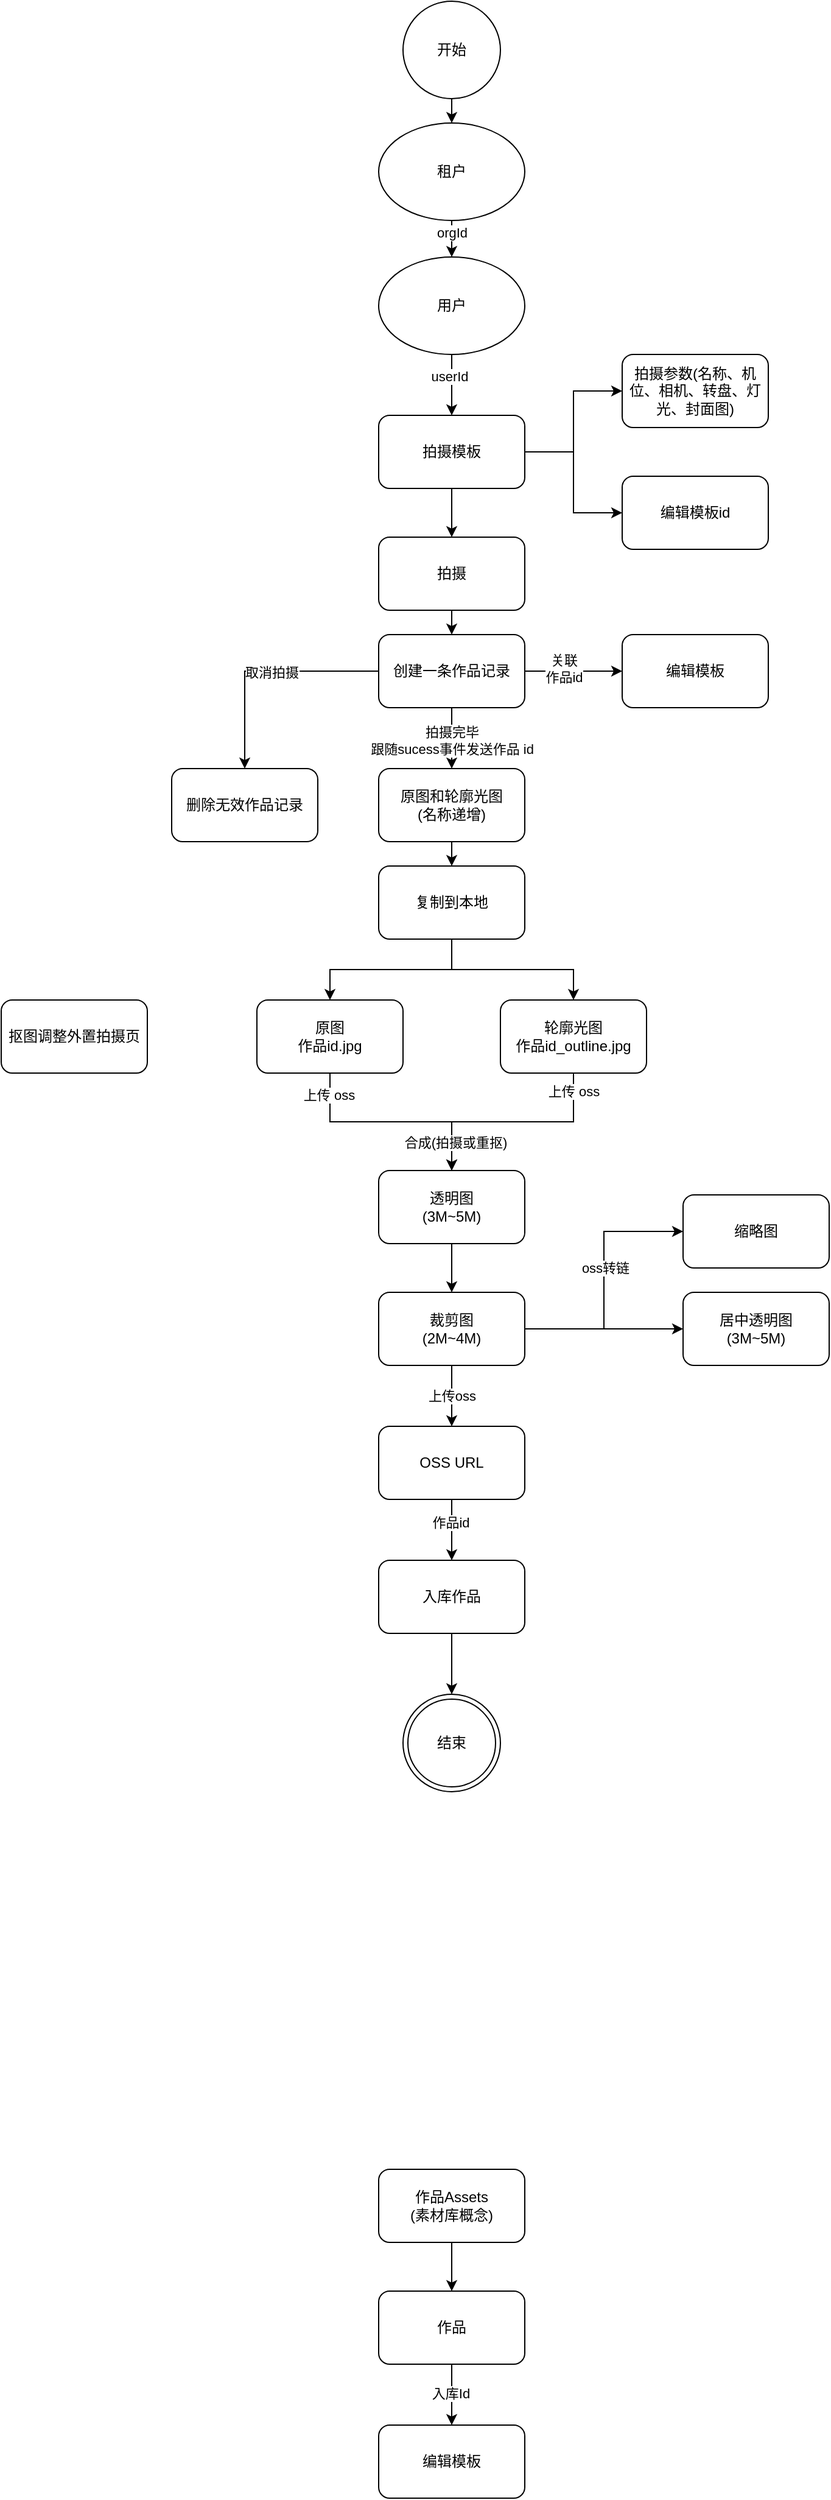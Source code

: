 <mxfile version="23.0.0" type="github">
  <diagram name="第 1 页" id="dVhiXrkavDNzJ9Teq-is">
    <mxGraphModel dx="1000" dy="1716" grid="1" gridSize="10" guides="1" tooltips="1" connect="1" arrows="1" fold="1" page="1" pageScale="1" pageWidth="827" pageHeight="1169" math="0" shadow="0">
      <root>
        <mxCell id="0" />
        <mxCell id="1" parent="0" />
        <mxCell id="-l8H5RLFeIkCA_Vw3FDA-64" style="edgeStyle=orthogonalEdgeStyle;rounded=0;orthogonalLoop=1;jettySize=auto;html=1;exitX=0.5;exitY=1;exitDx=0;exitDy=0;entryX=0.5;entryY=0;entryDx=0;entryDy=0;" edge="1" parent="1" source="-l8H5RLFeIkCA_Vw3FDA-3" target="-l8H5RLFeIkCA_Vw3FDA-63">
          <mxGeometry relative="1" as="geometry" />
        </mxCell>
        <mxCell id="-l8H5RLFeIkCA_Vw3FDA-3" value="开始" style="ellipse;whiteSpace=wrap;html=1;aspect=fixed;" vertex="1" parent="1">
          <mxGeometry x="360" y="-100" width="80" height="80" as="geometry" />
        </mxCell>
        <mxCell id="-l8H5RLFeIkCA_Vw3FDA-40" style="edgeStyle=orthogonalEdgeStyle;rounded=0;orthogonalLoop=1;jettySize=auto;html=1;exitX=1;exitY=0.5;exitDx=0;exitDy=0;entryX=0;entryY=0.5;entryDx=0;entryDy=0;" edge="1" parent="1" source="-l8H5RLFeIkCA_Vw3FDA-4" target="-l8H5RLFeIkCA_Vw3FDA-38">
          <mxGeometry relative="1" as="geometry" />
        </mxCell>
        <mxCell id="-l8H5RLFeIkCA_Vw3FDA-41" style="edgeStyle=orthogonalEdgeStyle;rounded=0;orthogonalLoop=1;jettySize=auto;html=1;" edge="1" parent="1" source="-l8H5RLFeIkCA_Vw3FDA-4" target="-l8H5RLFeIkCA_Vw3FDA-39">
          <mxGeometry relative="1" as="geometry" />
        </mxCell>
        <mxCell id="-l8H5RLFeIkCA_Vw3FDA-44" value="" style="edgeStyle=orthogonalEdgeStyle;rounded=0;orthogonalLoop=1;jettySize=auto;html=1;exitX=0.5;exitY=1;exitDx=0;exitDy=0;entryX=0.5;entryY=0;entryDx=0;entryDy=0;" edge="1" parent="1" source="-l8H5RLFeIkCA_Vw3FDA-4" target="-l8H5RLFeIkCA_Vw3FDA-43">
          <mxGeometry relative="1" as="geometry">
            <mxPoint as="offset" />
          </mxGeometry>
        </mxCell>
        <mxCell id="-l8H5RLFeIkCA_Vw3FDA-4" value="拍摄模板" style="rounded=1;whiteSpace=wrap;html=1;" vertex="1" parent="1">
          <mxGeometry x="340" y="240.0" width="120" height="60" as="geometry" />
        </mxCell>
        <mxCell id="-l8H5RLFeIkCA_Vw3FDA-21" style="edgeStyle=orthogonalEdgeStyle;rounded=0;orthogonalLoop=1;jettySize=auto;html=1;exitX=0.5;exitY=1;exitDx=0;exitDy=0;" edge="1" parent="1" source="-l8H5RLFeIkCA_Vw3FDA-7" target="-l8H5RLFeIkCA_Vw3FDA-8">
          <mxGeometry relative="1" as="geometry" />
        </mxCell>
        <mxCell id="-l8H5RLFeIkCA_Vw3FDA-23" style="edgeStyle=orthogonalEdgeStyle;rounded=0;orthogonalLoop=1;jettySize=auto;html=1;exitX=0.5;exitY=1;exitDx=0;exitDy=0;entryX=0.5;entryY=0;entryDx=0;entryDy=0;" edge="1" parent="1" source="-l8H5RLFeIkCA_Vw3FDA-7" target="-l8H5RLFeIkCA_Vw3FDA-20">
          <mxGeometry relative="1" as="geometry" />
        </mxCell>
        <mxCell id="-l8H5RLFeIkCA_Vw3FDA-7" value="复制到本地" style="rounded=1;whiteSpace=wrap;html=1;" vertex="1" parent="1">
          <mxGeometry x="340" y="610" width="120" height="60" as="geometry" />
        </mxCell>
        <mxCell id="-l8H5RLFeIkCA_Vw3FDA-113" style="edgeStyle=orthogonalEdgeStyle;rounded=0;orthogonalLoop=1;jettySize=auto;html=1;exitX=0.5;exitY=1;exitDx=0;exitDy=0;entryX=0.5;entryY=0;entryDx=0;entryDy=0;" edge="1" parent="1" source="-l8H5RLFeIkCA_Vw3FDA-8" target="-l8H5RLFeIkCA_Vw3FDA-107">
          <mxGeometry relative="1" as="geometry" />
        </mxCell>
        <mxCell id="-l8H5RLFeIkCA_Vw3FDA-121" value="上传 oss" style="edgeLabel;html=1;align=center;verticalAlign=middle;resizable=0;points=[];" vertex="1" connectable="0" parent="-l8H5RLFeIkCA_Vw3FDA-113">
          <mxGeometry x="-0.833" relative="1" as="geometry">
            <mxPoint as="offset" />
          </mxGeometry>
        </mxCell>
        <mxCell id="-l8H5RLFeIkCA_Vw3FDA-8" value="轮廓光图&lt;br&gt;作品id_outline.jpg" style="rounded=1;whiteSpace=wrap;html=1;" vertex="1" parent="1">
          <mxGeometry x="440" y="720" width="120" height="60" as="geometry" />
        </mxCell>
        <mxCell id="-l8H5RLFeIkCA_Vw3FDA-9" value="编辑模板" style="rounded=1;whiteSpace=wrap;html=1;" vertex="1" parent="1">
          <mxGeometry x="540" y="420" width="120" height="60" as="geometry" />
        </mxCell>
        <mxCell id="-l8H5RLFeIkCA_Vw3FDA-18" style="edgeStyle=orthogonalEdgeStyle;rounded=0;orthogonalLoop=1;jettySize=auto;html=1;exitX=0.5;exitY=1;exitDx=0;exitDy=0;entryX=0.5;entryY=0;entryDx=0;entryDy=0;" edge="1" parent="1" source="-l8H5RLFeIkCA_Vw3FDA-16" target="-l8H5RLFeIkCA_Vw3FDA-4">
          <mxGeometry relative="1" as="geometry" />
        </mxCell>
        <mxCell id="-l8H5RLFeIkCA_Vw3FDA-19" value="userId" style="edgeLabel;html=1;align=center;verticalAlign=middle;resizable=0;points=[];" vertex="1" connectable="0" parent="-l8H5RLFeIkCA_Vw3FDA-18">
          <mxGeometry x="-0.286" y="-2" relative="1" as="geometry">
            <mxPoint as="offset" />
          </mxGeometry>
        </mxCell>
        <mxCell id="-l8H5RLFeIkCA_Vw3FDA-16" value="用户" style="ellipse;whiteSpace=wrap;html=1;" vertex="1" parent="1">
          <mxGeometry x="340" y="110" width="120" height="80" as="geometry" />
        </mxCell>
        <mxCell id="-l8H5RLFeIkCA_Vw3FDA-20" value="原图&lt;br&gt;作品id.jpg" style="rounded=1;whiteSpace=wrap;html=1;" vertex="1" parent="1">
          <mxGeometry x="240" y="720" width="120" height="60" as="geometry" />
        </mxCell>
        <mxCell id="-l8H5RLFeIkCA_Vw3FDA-58" value="上传oss" style="edgeStyle=orthogonalEdgeStyle;rounded=0;orthogonalLoop=1;jettySize=auto;html=1;exitX=0.5;exitY=1;exitDx=0;exitDy=0;entryX=0.5;entryY=0;entryDx=0;entryDy=0;" edge="1" parent="1" source="-l8H5RLFeIkCA_Vw3FDA-24" target="-l8H5RLFeIkCA_Vw3FDA-57">
          <mxGeometry relative="1" as="geometry">
            <mxPoint as="offset" />
          </mxGeometry>
        </mxCell>
        <mxCell id="-l8H5RLFeIkCA_Vw3FDA-109" style="edgeStyle=orthogonalEdgeStyle;rounded=0;orthogonalLoop=1;jettySize=auto;html=1;exitX=1;exitY=0.5;exitDx=0;exitDy=0;entryX=0;entryY=0.5;entryDx=0;entryDy=0;" edge="1" parent="1" source="-l8H5RLFeIkCA_Vw3FDA-24" target="-l8H5RLFeIkCA_Vw3FDA-108">
          <mxGeometry relative="1" as="geometry" />
        </mxCell>
        <mxCell id="-l8H5RLFeIkCA_Vw3FDA-118" style="edgeStyle=orthogonalEdgeStyle;rounded=0;orthogonalLoop=1;jettySize=auto;html=1;exitX=1;exitY=0.5;exitDx=0;exitDy=0;entryX=0;entryY=0.5;entryDx=0;entryDy=0;" edge="1" parent="1" source="-l8H5RLFeIkCA_Vw3FDA-24" target="-l8H5RLFeIkCA_Vw3FDA-117">
          <mxGeometry relative="1" as="geometry" />
        </mxCell>
        <mxCell id="-l8H5RLFeIkCA_Vw3FDA-119" value="oss转链" style="edgeLabel;html=1;align=center;verticalAlign=middle;resizable=0;points=[];" vertex="1" connectable="0" parent="-l8H5RLFeIkCA_Vw3FDA-118">
          <mxGeometry x="0.095" y="-1" relative="1" as="geometry">
            <mxPoint as="offset" />
          </mxGeometry>
        </mxCell>
        <mxCell id="-l8H5RLFeIkCA_Vw3FDA-24" value="裁剪图&lt;br&gt;(2M~4M)" style="rounded=1;whiteSpace=wrap;html=1;" vertex="1" parent="1">
          <mxGeometry x="340" y="960" width="120" height="60" as="geometry" />
        </mxCell>
        <mxCell id="-l8H5RLFeIkCA_Vw3FDA-36" style="edgeStyle=orthogonalEdgeStyle;rounded=0;orthogonalLoop=1;jettySize=auto;html=1;exitX=1;exitY=0.5;exitDx=0;exitDy=0;" edge="1" parent="1" source="-l8H5RLFeIkCA_Vw3FDA-32" target="-l8H5RLFeIkCA_Vw3FDA-9">
          <mxGeometry relative="1" as="geometry" />
        </mxCell>
        <mxCell id="-l8H5RLFeIkCA_Vw3FDA-37" value="关联&lt;br&gt;作品id" style="edgeLabel;html=1;align=center;verticalAlign=middle;resizable=0;points=[];" vertex="1" connectable="0" parent="-l8H5RLFeIkCA_Vw3FDA-36">
          <mxGeometry x="-0.2" y="2" relative="1" as="geometry">
            <mxPoint as="offset" />
          </mxGeometry>
        </mxCell>
        <mxCell id="-l8H5RLFeIkCA_Vw3FDA-90" style="edgeStyle=orthogonalEdgeStyle;rounded=0;orthogonalLoop=1;jettySize=auto;html=1;exitX=0.5;exitY=1;exitDx=0;exitDy=0;" edge="1" parent="1" source="-l8H5RLFeIkCA_Vw3FDA-32" target="-l8H5RLFeIkCA_Vw3FDA-48">
          <mxGeometry relative="1" as="geometry" />
        </mxCell>
        <mxCell id="-l8H5RLFeIkCA_Vw3FDA-92" value="拍摄完毕&lt;br&gt;跟随sucess事件发送作品 id" style="edgeLabel;html=1;align=center;verticalAlign=middle;resizable=0;points=[];" vertex="1" connectable="0" parent="-l8H5RLFeIkCA_Vw3FDA-90">
          <mxGeometry x="0.44" y="-1" relative="1" as="geometry">
            <mxPoint x="1" y="-9" as="offset" />
          </mxGeometry>
        </mxCell>
        <mxCell id="-l8H5RLFeIkCA_Vw3FDA-105" style="edgeStyle=orthogonalEdgeStyle;rounded=0;orthogonalLoop=1;jettySize=auto;html=1;exitX=0;exitY=0.5;exitDx=0;exitDy=0;" edge="1" parent="1" source="-l8H5RLFeIkCA_Vw3FDA-32" target="-l8H5RLFeIkCA_Vw3FDA-104">
          <mxGeometry relative="1" as="geometry" />
        </mxCell>
        <mxCell id="-l8H5RLFeIkCA_Vw3FDA-106" value="取消拍摄" style="edgeLabel;html=1;align=center;verticalAlign=middle;resizable=0;points=[];" vertex="1" connectable="0" parent="-l8H5RLFeIkCA_Vw3FDA-105">
          <mxGeometry x="-0.074" y="1" relative="1" as="geometry">
            <mxPoint as="offset" />
          </mxGeometry>
        </mxCell>
        <mxCell id="-l8H5RLFeIkCA_Vw3FDA-32" value="创建一条作品记录" style="rounded=1;whiteSpace=wrap;html=1;" vertex="1" parent="1">
          <mxGeometry x="340" y="420" width="120" height="60" as="geometry" />
        </mxCell>
        <mxCell id="-l8H5RLFeIkCA_Vw3FDA-38" value="拍摄参数(名称、机位、相机、转盘、灯光、封面图)" style="rounded=1;whiteSpace=wrap;html=1;" vertex="1" parent="1">
          <mxGeometry x="540" y="190.0" width="120" height="60" as="geometry" />
        </mxCell>
        <mxCell id="-l8H5RLFeIkCA_Vw3FDA-39" value="编辑模板id" style="rounded=1;whiteSpace=wrap;html=1;" vertex="1" parent="1">
          <mxGeometry x="540" y="290" width="120" height="60" as="geometry" />
        </mxCell>
        <mxCell id="-l8H5RLFeIkCA_Vw3FDA-52" style="edgeStyle=orthogonalEdgeStyle;rounded=0;orthogonalLoop=1;jettySize=auto;html=1;exitX=0.5;exitY=1;exitDx=0;exitDy=0;entryX=0.5;entryY=0;entryDx=0;entryDy=0;" edge="1" parent="1" source="-l8H5RLFeIkCA_Vw3FDA-43" target="-l8H5RLFeIkCA_Vw3FDA-32">
          <mxGeometry relative="1" as="geometry" />
        </mxCell>
        <mxCell id="-l8H5RLFeIkCA_Vw3FDA-43" value="拍摄" style="rounded=1;whiteSpace=wrap;html=1;" vertex="1" parent="1">
          <mxGeometry x="340" y="340" width="120" height="60" as="geometry" />
        </mxCell>
        <mxCell id="-l8H5RLFeIkCA_Vw3FDA-53" style="edgeStyle=orthogonalEdgeStyle;rounded=0;orthogonalLoop=1;jettySize=auto;html=1;exitX=0.5;exitY=1;exitDx=0;exitDy=0;entryX=0.5;entryY=0;entryDx=0;entryDy=0;" edge="1" parent="1" source="-l8H5RLFeIkCA_Vw3FDA-48" target="-l8H5RLFeIkCA_Vw3FDA-7">
          <mxGeometry relative="1" as="geometry" />
        </mxCell>
        <mxCell id="-l8H5RLFeIkCA_Vw3FDA-48" value="原图和轮廓光图&lt;br&gt;(名称递增)" style="rounded=1;whiteSpace=wrap;html=1;" vertex="1" parent="1">
          <mxGeometry x="340" y="530" width="120" height="60" as="geometry" />
        </mxCell>
        <mxCell id="-l8H5RLFeIkCA_Vw3FDA-94" style="edgeStyle=orthogonalEdgeStyle;rounded=0;orthogonalLoop=1;jettySize=auto;html=1;exitX=0.5;exitY=1;exitDx=0;exitDy=0;" edge="1" parent="1" source="-l8H5RLFeIkCA_Vw3FDA-57" target="-l8H5RLFeIkCA_Vw3FDA-82">
          <mxGeometry relative="1" as="geometry" />
        </mxCell>
        <mxCell id="-l8H5RLFeIkCA_Vw3FDA-95" value="作品id" style="edgeLabel;html=1;align=center;verticalAlign=middle;resizable=0;points=[];" vertex="1" connectable="0" parent="-l8H5RLFeIkCA_Vw3FDA-94">
          <mxGeometry x="-0.25" y="-1" relative="1" as="geometry">
            <mxPoint as="offset" />
          </mxGeometry>
        </mxCell>
        <mxCell id="-l8H5RLFeIkCA_Vw3FDA-57" value="OSS URL" style="rounded=1;whiteSpace=wrap;html=1;" vertex="1" parent="1">
          <mxGeometry x="340" y="1070" width="120" height="60" as="geometry" />
        </mxCell>
        <mxCell id="-l8H5RLFeIkCA_Vw3FDA-65" style="edgeStyle=orthogonalEdgeStyle;rounded=0;orthogonalLoop=1;jettySize=auto;html=1;exitX=0.5;exitY=1;exitDx=0;exitDy=0;" edge="1" parent="1" source="-l8H5RLFeIkCA_Vw3FDA-63" target="-l8H5RLFeIkCA_Vw3FDA-16">
          <mxGeometry relative="1" as="geometry" />
        </mxCell>
        <mxCell id="-l8H5RLFeIkCA_Vw3FDA-67" value="orgId" style="edgeLabel;html=1;align=center;verticalAlign=middle;resizable=0;points=[];" vertex="1" connectable="0" parent="-l8H5RLFeIkCA_Vw3FDA-65">
          <mxGeometry x="-0.2" y="-1" relative="1" as="geometry">
            <mxPoint x="-1" y="-10" as="offset" />
          </mxGeometry>
        </mxCell>
        <mxCell id="-l8H5RLFeIkCA_Vw3FDA-63" value="租户" style="ellipse;whiteSpace=wrap;html=1;" vertex="1" parent="1">
          <mxGeometry x="340" width="120" height="80" as="geometry" />
        </mxCell>
        <mxCell id="-l8H5RLFeIkCA_Vw3FDA-87" style="edgeStyle=orthogonalEdgeStyle;rounded=0;orthogonalLoop=1;jettySize=auto;html=1;exitX=0.5;exitY=1;exitDx=0;exitDy=0;entryX=0.5;entryY=0;entryDx=0;entryDy=0;" edge="1" parent="1" source="-l8H5RLFeIkCA_Vw3FDA-68" target="-l8H5RLFeIkCA_Vw3FDA-86">
          <mxGeometry relative="1" as="geometry" />
        </mxCell>
        <mxCell id="-l8H5RLFeIkCA_Vw3FDA-68" value="作品Assets&lt;br&gt;(素材库概念)" style="rounded=1;whiteSpace=wrap;html=1;" vertex="1" parent="1">
          <mxGeometry x="340" y="1680" width="120" height="60" as="geometry" />
        </mxCell>
        <mxCell id="-l8H5RLFeIkCA_Vw3FDA-80" value="编辑模板" style="rounded=1;whiteSpace=wrap;html=1;" vertex="1" parent="1">
          <mxGeometry x="340" y="1890" width="120" height="60" as="geometry" />
        </mxCell>
        <mxCell id="-l8H5RLFeIkCA_Vw3FDA-103" style="edgeStyle=orthogonalEdgeStyle;rounded=0;orthogonalLoop=1;jettySize=auto;html=1;exitX=0.5;exitY=1;exitDx=0;exitDy=0;" edge="1" parent="1" source="-l8H5RLFeIkCA_Vw3FDA-82" target="-l8H5RLFeIkCA_Vw3FDA-102">
          <mxGeometry relative="1" as="geometry" />
        </mxCell>
        <mxCell id="-l8H5RLFeIkCA_Vw3FDA-82" value="入库作品" style="rounded=1;whiteSpace=wrap;html=1;" vertex="1" parent="1">
          <mxGeometry x="340" y="1180" width="120" height="60" as="geometry" />
        </mxCell>
        <mxCell id="-l8H5RLFeIkCA_Vw3FDA-84" value="抠图调整外置拍摄页" style="rounded=1;whiteSpace=wrap;html=1;" vertex="1" parent="1">
          <mxGeometry x="30" y="720" width="120" height="60" as="geometry" />
        </mxCell>
        <mxCell id="-l8H5RLFeIkCA_Vw3FDA-88" style="edgeStyle=orthogonalEdgeStyle;rounded=0;orthogonalLoop=1;jettySize=auto;html=1;exitX=0.5;exitY=1;exitDx=0;exitDy=0;entryX=0.5;entryY=0;entryDx=0;entryDy=0;" edge="1" parent="1" source="-l8H5RLFeIkCA_Vw3FDA-86" target="-l8H5RLFeIkCA_Vw3FDA-80">
          <mxGeometry relative="1" as="geometry" />
        </mxCell>
        <mxCell id="-l8H5RLFeIkCA_Vw3FDA-89" value="入库Id" style="edgeLabel;html=1;align=center;verticalAlign=middle;resizable=0;points=[];" vertex="1" connectable="0" parent="-l8H5RLFeIkCA_Vw3FDA-88">
          <mxGeometry x="-0.04" y="-1" relative="1" as="geometry">
            <mxPoint as="offset" />
          </mxGeometry>
        </mxCell>
        <mxCell id="-l8H5RLFeIkCA_Vw3FDA-86" value="作品" style="rounded=1;whiteSpace=wrap;html=1;" vertex="1" parent="1">
          <mxGeometry x="340" y="1780" width="120" height="60" as="geometry" />
        </mxCell>
        <mxCell id="-l8H5RLFeIkCA_Vw3FDA-102" value="结束" style="ellipse;shape=doubleEllipse;whiteSpace=wrap;html=1;aspect=fixed;fillColor=#ffffff;" vertex="1" parent="1">
          <mxGeometry x="360" y="1290" width="80" height="80" as="geometry" />
        </mxCell>
        <mxCell id="-l8H5RLFeIkCA_Vw3FDA-104" value="删除无效作品记录" style="rounded=1;whiteSpace=wrap;html=1;" vertex="1" parent="1">
          <mxGeometry x="170" y="530" width="120" height="60" as="geometry" />
        </mxCell>
        <mxCell id="-l8H5RLFeIkCA_Vw3FDA-108" value="居中透明图&lt;br&gt;(3M~5M)" style="rounded=1;whiteSpace=wrap;html=1;" vertex="1" parent="1">
          <mxGeometry x="590" y="960" width="120" height="60" as="geometry" />
        </mxCell>
        <mxCell id="-l8H5RLFeIkCA_Vw3FDA-110" value="" style="edgeStyle=orthogonalEdgeStyle;rounded=0;orthogonalLoop=1;jettySize=auto;html=1;exitX=0.5;exitY=1;exitDx=0;exitDy=0;entryX=0.5;entryY=0;entryDx=0;entryDy=0;" edge="1" parent="1" source="-l8H5RLFeIkCA_Vw3FDA-20" target="-l8H5RLFeIkCA_Vw3FDA-107">
          <mxGeometry relative="1" as="geometry">
            <mxPoint x="300" y="780" as="sourcePoint" />
            <mxPoint x="400" y="880" as="targetPoint" />
          </mxGeometry>
        </mxCell>
        <mxCell id="-l8H5RLFeIkCA_Vw3FDA-114" value="合成(拍摄或重抠)" style="edgeLabel;html=1;align=center;verticalAlign=middle;resizable=0;points=[];" vertex="1" connectable="0" parent="-l8H5RLFeIkCA_Vw3FDA-110">
          <mxGeometry x="0.744" y="3" relative="1" as="geometry">
            <mxPoint as="offset" />
          </mxGeometry>
        </mxCell>
        <mxCell id="-l8H5RLFeIkCA_Vw3FDA-120" value="上传 oss" style="edgeLabel;html=1;align=center;verticalAlign=middle;resizable=0;points=[];" vertex="1" connectable="0" parent="-l8H5RLFeIkCA_Vw3FDA-110">
          <mxGeometry x="-0.8" y="-1" relative="1" as="geometry">
            <mxPoint as="offset" />
          </mxGeometry>
        </mxCell>
        <mxCell id="-l8H5RLFeIkCA_Vw3FDA-116" style="edgeStyle=orthogonalEdgeStyle;rounded=0;orthogonalLoop=1;jettySize=auto;html=1;exitX=0.5;exitY=1;exitDx=0;exitDy=0;" edge="1" parent="1" source="-l8H5RLFeIkCA_Vw3FDA-107" target="-l8H5RLFeIkCA_Vw3FDA-24">
          <mxGeometry relative="1" as="geometry" />
        </mxCell>
        <mxCell id="-l8H5RLFeIkCA_Vw3FDA-107" value="透明图&lt;br&gt;(3M~5M)" style="rounded=1;whiteSpace=wrap;html=1;" vertex="1" parent="1">
          <mxGeometry x="340" y="860" width="120" height="60" as="geometry" />
        </mxCell>
        <mxCell id="-l8H5RLFeIkCA_Vw3FDA-117" value="缩略图" style="rounded=1;whiteSpace=wrap;html=1;" vertex="1" parent="1">
          <mxGeometry x="590" y="880" width="120" height="60" as="geometry" />
        </mxCell>
      </root>
    </mxGraphModel>
  </diagram>
</mxfile>
